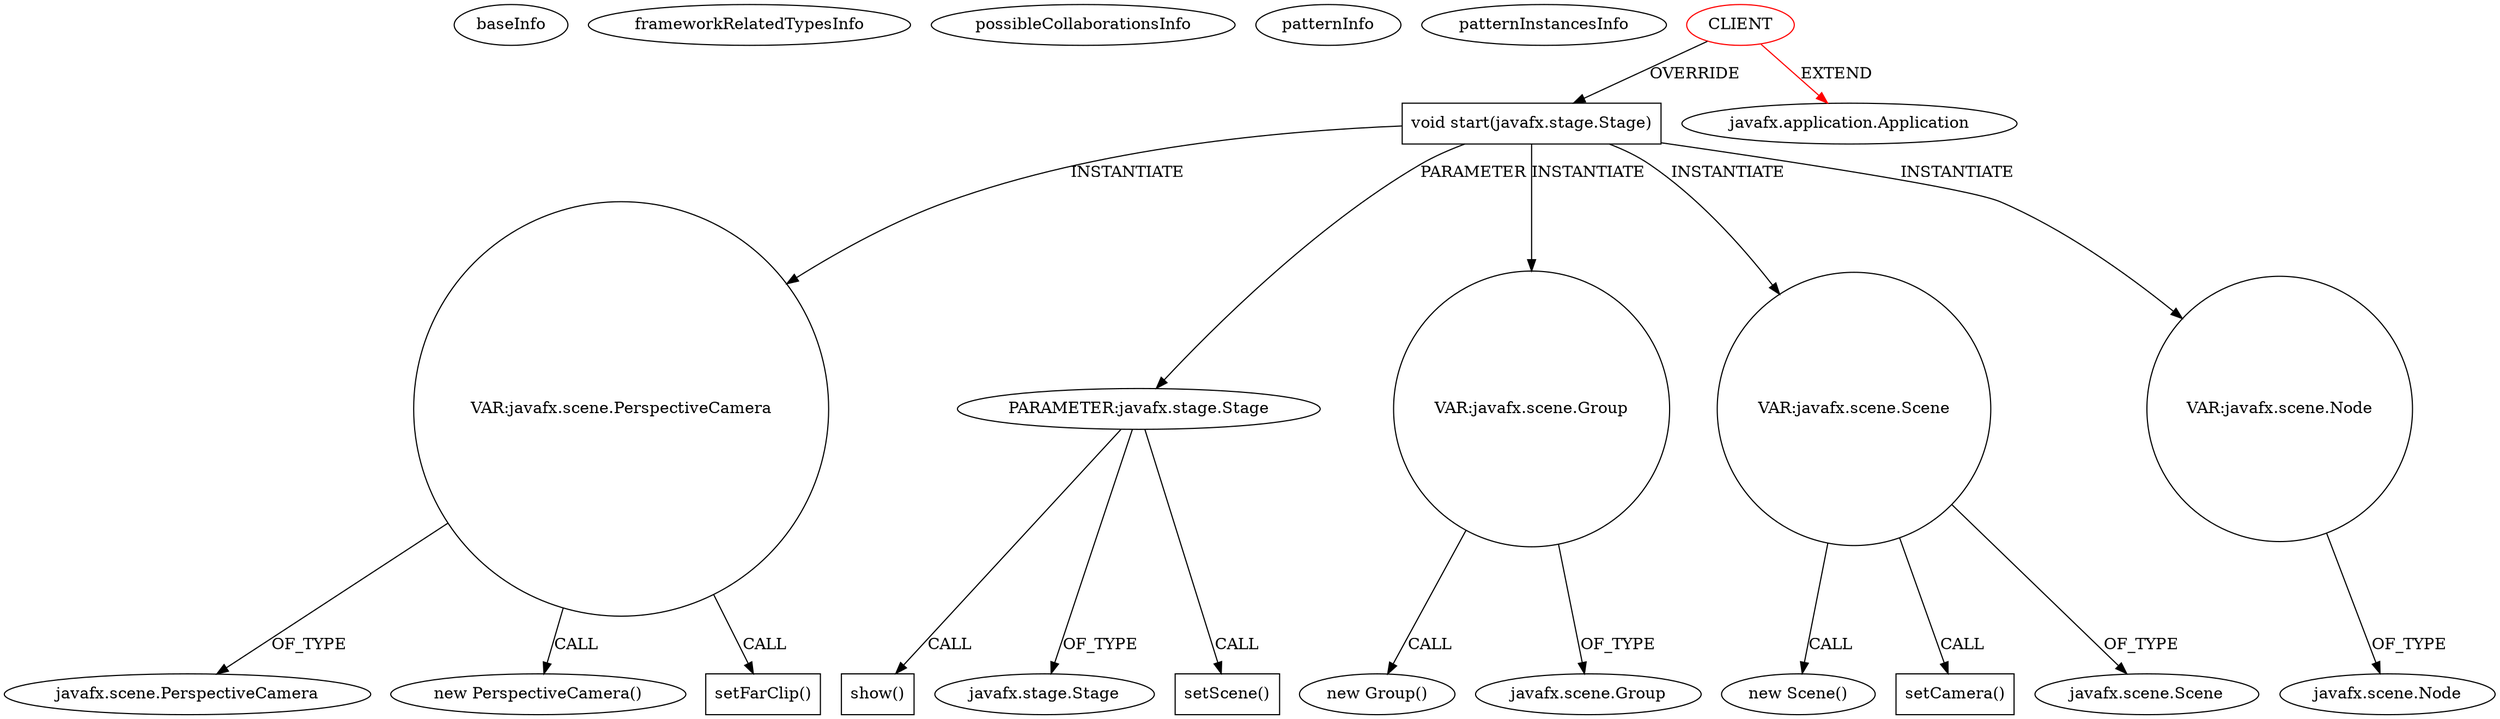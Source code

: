 digraph {
baseInfo[graphId=3757,category="pattern",isAnonymous=false,possibleRelation=false]
frameworkRelatedTypesInfo[0="javafx.application.Application"]
possibleCollaborationsInfo[]
patternInfo[frequency=2.0,patternRootClient=0]
patternInstancesInfo[0="RuZman-LeapFX~/RuZman-LeapFX/LeapFX-master/leapfx/src/main/java/de/ruzman/demo/HandTrackingApp.java~HandTrackingApp~1150",1="jperedadnr-RiggedHand~/jperedadnr-RiggedHand/RiggedHand-master/src/riggedhand/RiggedHand.java~RiggedHand~3396"]
39[label="javafx.scene.PerspectiveCamera",vertexType="FRAMEWORK_CLASS_TYPE",isFrameworkType=false]
38[label="VAR:javafx.scene.PerspectiveCamera",vertexType="VARIABLE_EXPRESION",isFrameworkType=false,shape=circle]
37[label="new PerspectiveCamera()",vertexType="CONSTRUCTOR_CALL",isFrameworkType=false]
16[label="void start(javafx.stage.Stage)",vertexType="OVERRIDING_METHOD_DECLARATION",isFrameworkType=false,shape=box]
0[label="CLIENT",vertexType="ROOT_CLIENT_CLASS_DECLARATION",isFrameworkType=false,color=red]
17[label="PARAMETER:javafx.stage.Stage",vertexType="PARAMETER_DECLARATION",isFrameworkType=false]
51[label="show()",vertexType="INSIDE_CALL",isFrameworkType=false,shape=box]
23[label="VAR:javafx.scene.Group",vertexType="VARIABLE_EXPRESION",isFrameworkType=false,shape=circle]
43[label="setFarClip()",vertexType="INSIDE_CALL",isFrameworkType=false,shape=box]
22[label="new Group()",vertexType="CONSTRUCTOR_CALL",isFrameworkType=false]
18[label="javafx.stage.Stage",vertexType="FRAMEWORK_CLASS_TYPE",isFrameworkType=false]
1[label="javafx.application.Application",vertexType="FRAMEWORK_CLASS_TYPE",isFrameworkType=false]
35[label="VAR:javafx.scene.Scene",vertexType="VARIABLE_EXPRESION",isFrameworkType=false,shape=circle]
34[label="new Scene()",vertexType="CONSTRUCTOR_CALL",isFrameworkType=false]
21[label="javafx.scene.Group",vertexType="FRAMEWORK_CLASS_TYPE",isFrameworkType=false]
78[label="VAR:javafx.scene.Node",vertexType="VARIABLE_EXPRESION",isFrameworkType=false,shape=circle]
80[label="javafx.scene.Node",vertexType="FRAMEWORK_CLASS_TYPE",isFrameworkType=false]
47[label="setScene()",vertexType="INSIDE_CALL",isFrameworkType=false,shape=box]
45[label="setCamera()",vertexType="INSIDE_CALL",isFrameworkType=false,shape=box]
36[label="javafx.scene.Scene",vertexType="FRAMEWORK_CLASS_TYPE",isFrameworkType=false]
16->78[label="INSTANTIATE"]
17->47[label="CALL"]
17->18[label="OF_TYPE"]
23->21[label="OF_TYPE"]
38->43[label="CALL"]
16->23[label="INSTANTIATE"]
35->36[label="OF_TYPE"]
35->45[label="CALL"]
16->38[label="INSTANTIATE"]
0->1[label="EXTEND",color=red]
17->51[label="CALL"]
35->34[label="CALL"]
0->16[label="OVERRIDE"]
16->35[label="INSTANTIATE"]
16->17[label="PARAMETER"]
23->22[label="CALL"]
38->39[label="OF_TYPE"]
38->37[label="CALL"]
78->80[label="OF_TYPE"]
}
